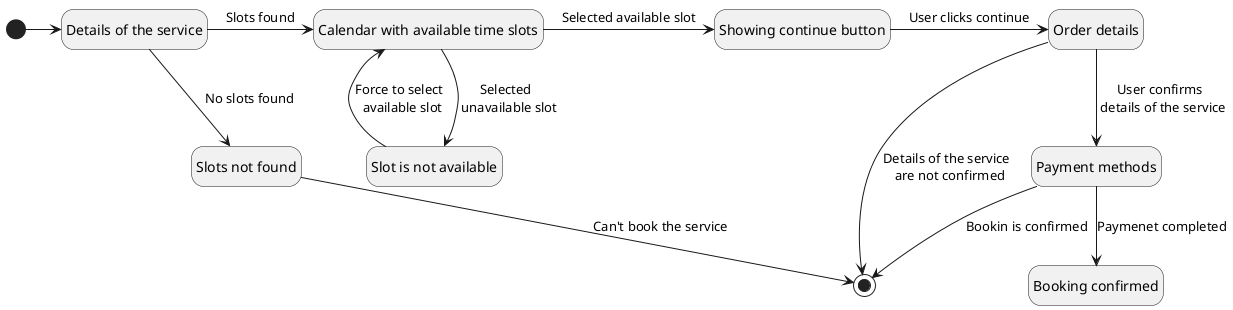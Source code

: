 @startuml
hide empty description
state "Details of the service" as DetailsService
state "Slots not found" as SlotsNotFound
state "Calendar with available time slots" as Calendar
state "Showing continue button" as ContinueButton
state "Slot is not available" as SlotNotAvailable
state "Order details" as OrderDetails
state "Payment methods" as PaymentMethods
state "Booking confirmed" as BookingConfirmed

[*] -r-> DetailsService
DetailsService -d-> SlotsNotFound : No slots found
DetailsService -r-> Calendar : Slots found
Calendar -r-> ContinueButton : Selected available slot
Calendar -d-> SlotNotAvailable : Selected \n unavailable slot
ContinueButton -r-> OrderDetails : User clicks continue
OrderDetails -d-> PaymentMethods : User confirms \n details of the service
PaymentMethods -d-> BookingConfirmed : Paymenet completed

PaymentMethods -d-> [*]: Bookin is confirmed
SlotsNotFound -d-> [*] : Can't book the service
SlotNotAvailable -d-> Calendar : Force to select \n available slot
OrderDetails -d-> [*] : Details of the service \n are not confirmed
@enduml